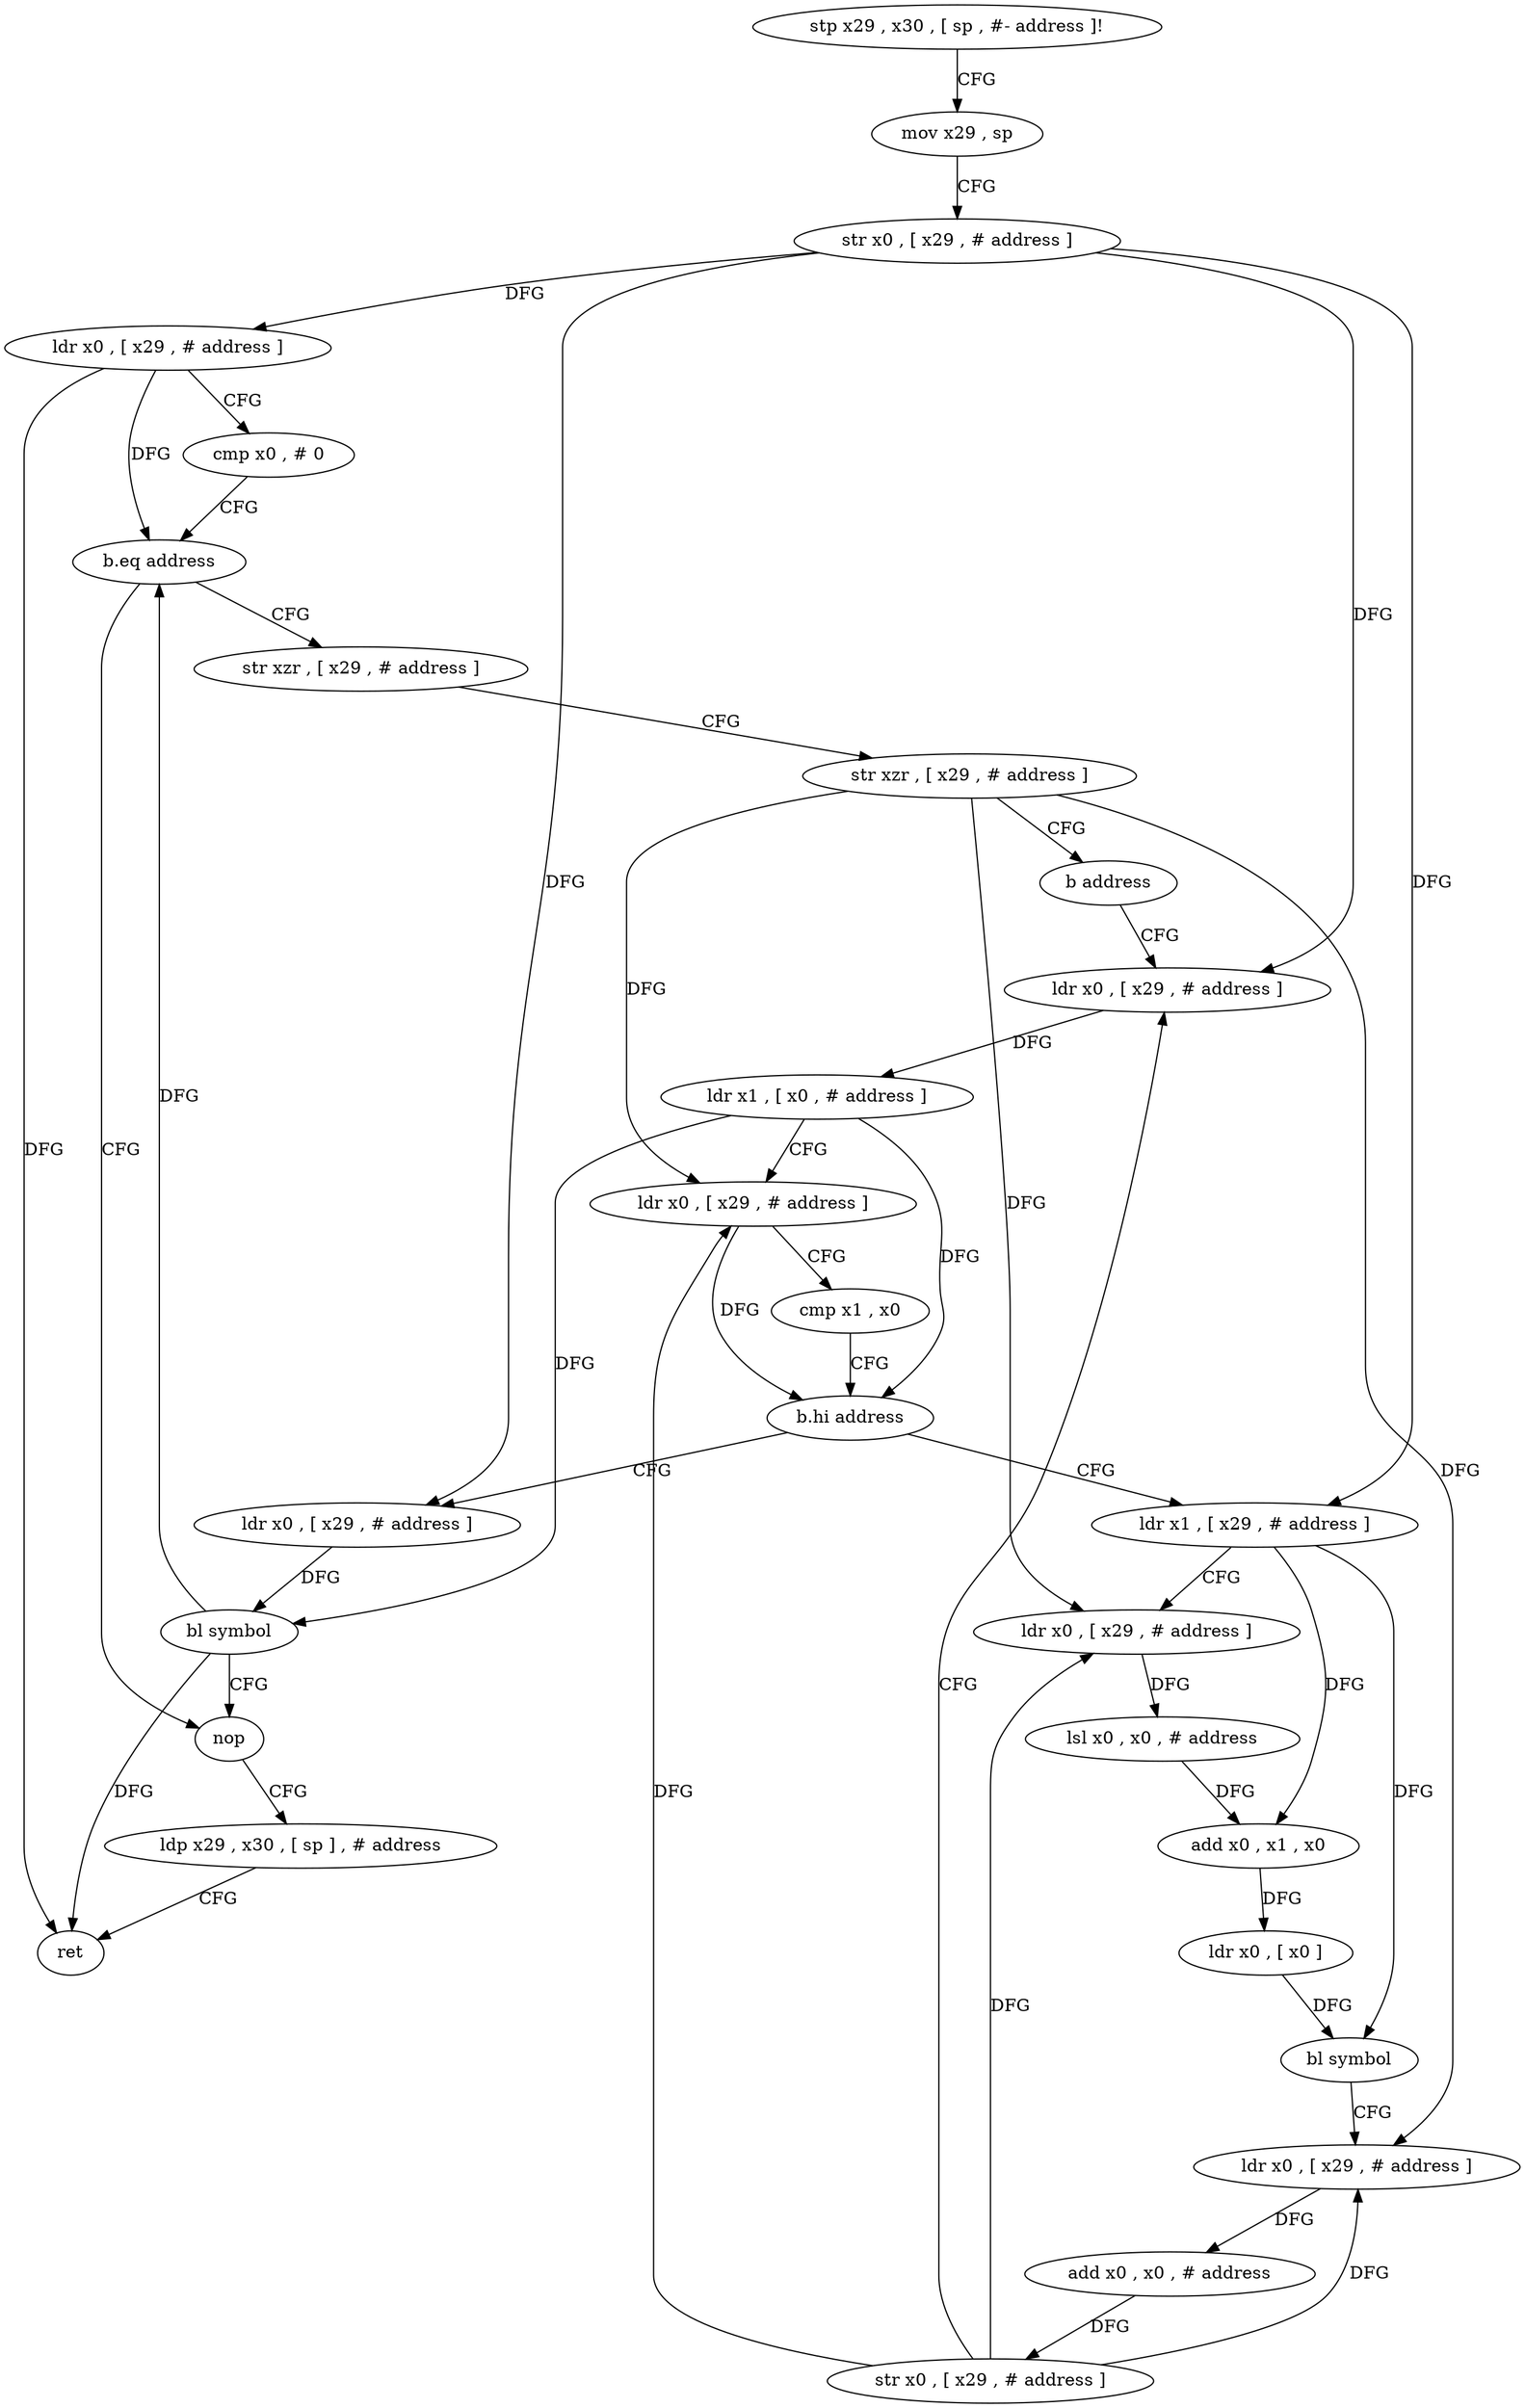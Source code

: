 digraph "func" {
"184152" [label = "stp x29 , x30 , [ sp , #- address ]!" ]
"184156" [label = "mov x29 , sp" ]
"184160" [label = "str x0 , [ x29 , # address ]" ]
"184164" [label = "ldr x0 , [ x29 , # address ]" ]
"184168" [label = "cmp x0 , # 0" ]
"184172" [label = "b.eq address" ]
"184252" [label = "nop" ]
"184176" [label = "str xzr , [ x29 , # address ]" ]
"184256" [label = "ldp x29 , x30 , [ sp ] , # address" ]
"184260" [label = "ret" ]
"184180" [label = "str xzr , [ x29 , # address ]" ]
"184184" [label = "b address" ]
"184224" [label = "ldr x0 , [ x29 , # address ]" ]
"184228" [label = "ldr x1 , [ x0 , # address ]" ]
"184232" [label = "ldr x0 , [ x29 , # address ]" ]
"184236" [label = "cmp x1 , x0" ]
"184240" [label = "b.hi address" ]
"184188" [label = "ldr x1 , [ x29 , # address ]" ]
"184244" [label = "ldr x0 , [ x29 , # address ]" ]
"184192" [label = "ldr x0 , [ x29 , # address ]" ]
"184196" [label = "lsl x0 , x0 , # address" ]
"184200" [label = "add x0 , x1 , x0" ]
"184204" [label = "ldr x0 , [ x0 ]" ]
"184208" [label = "bl symbol" ]
"184212" [label = "ldr x0 , [ x29 , # address ]" ]
"184216" [label = "add x0 , x0 , # address" ]
"184220" [label = "str x0 , [ x29 , # address ]" ]
"184248" [label = "bl symbol" ]
"184152" -> "184156" [ label = "CFG" ]
"184156" -> "184160" [ label = "CFG" ]
"184160" -> "184164" [ label = "DFG" ]
"184160" -> "184224" [ label = "DFG" ]
"184160" -> "184188" [ label = "DFG" ]
"184160" -> "184244" [ label = "DFG" ]
"184164" -> "184168" [ label = "CFG" ]
"184164" -> "184172" [ label = "DFG" ]
"184164" -> "184260" [ label = "DFG" ]
"184168" -> "184172" [ label = "CFG" ]
"184172" -> "184252" [ label = "CFG" ]
"184172" -> "184176" [ label = "CFG" ]
"184252" -> "184256" [ label = "CFG" ]
"184176" -> "184180" [ label = "CFG" ]
"184256" -> "184260" [ label = "CFG" ]
"184180" -> "184184" [ label = "CFG" ]
"184180" -> "184232" [ label = "DFG" ]
"184180" -> "184192" [ label = "DFG" ]
"184180" -> "184212" [ label = "DFG" ]
"184184" -> "184224" [ label = "CFG" ]
"184224" -> "184228" [ label = "DFG" ]
"184228" -> "184232" [ label = "CFG" ]
"184228" -> "184240" [ label = "DFG" ]
"184228" -> "184248" [ label = "DFG" ]
"184232" -> "184236" [ label = "CFG" ]
"184232" -> "184240" [ label = "DFG" ]
"184236" -> "184240" [ label = "CFG" ]
"184240" -> "184188" [ label = "CFG" ]
"184240" -> "184244" [ label = "CFG" ]
"184188" -> "184192" [ label = "CFG" ]
"184188" -> "184200" [ label = "DFG" ]
"184188" -> "184208" [ label = "DFG" ]
"184244" -> "184248" [ label = "DFG" ]
"184192" -> "184196" [ label = "DFG" ]
"184196" -> "184200" [ label = "DFG" ]
"184200" -> "184204" [ label = "DFG" ]
"184204" -> "184208" [ label = "DFG" ]
"184208" -> "184212" [ label = "CFG" ]
"184212" -> "184216" [ label = "DFG" ]
"184216" -> "184220" [ label = "DFG" ]
"184220" -> "184224" [ label = "CFG" ]
"184220" -> "184232" [ label = "DFG" ]
"184220" -> "184192" [ label = "DFG" ]
"184220" -> "184212" [ label = "DFG" ]
"184248" -> "184252" [ label = "CFG" ]
"184248" -> "184172" [ label = "DFG" ]
"184248" -> "184260" [ label = "DFG" ]
}
